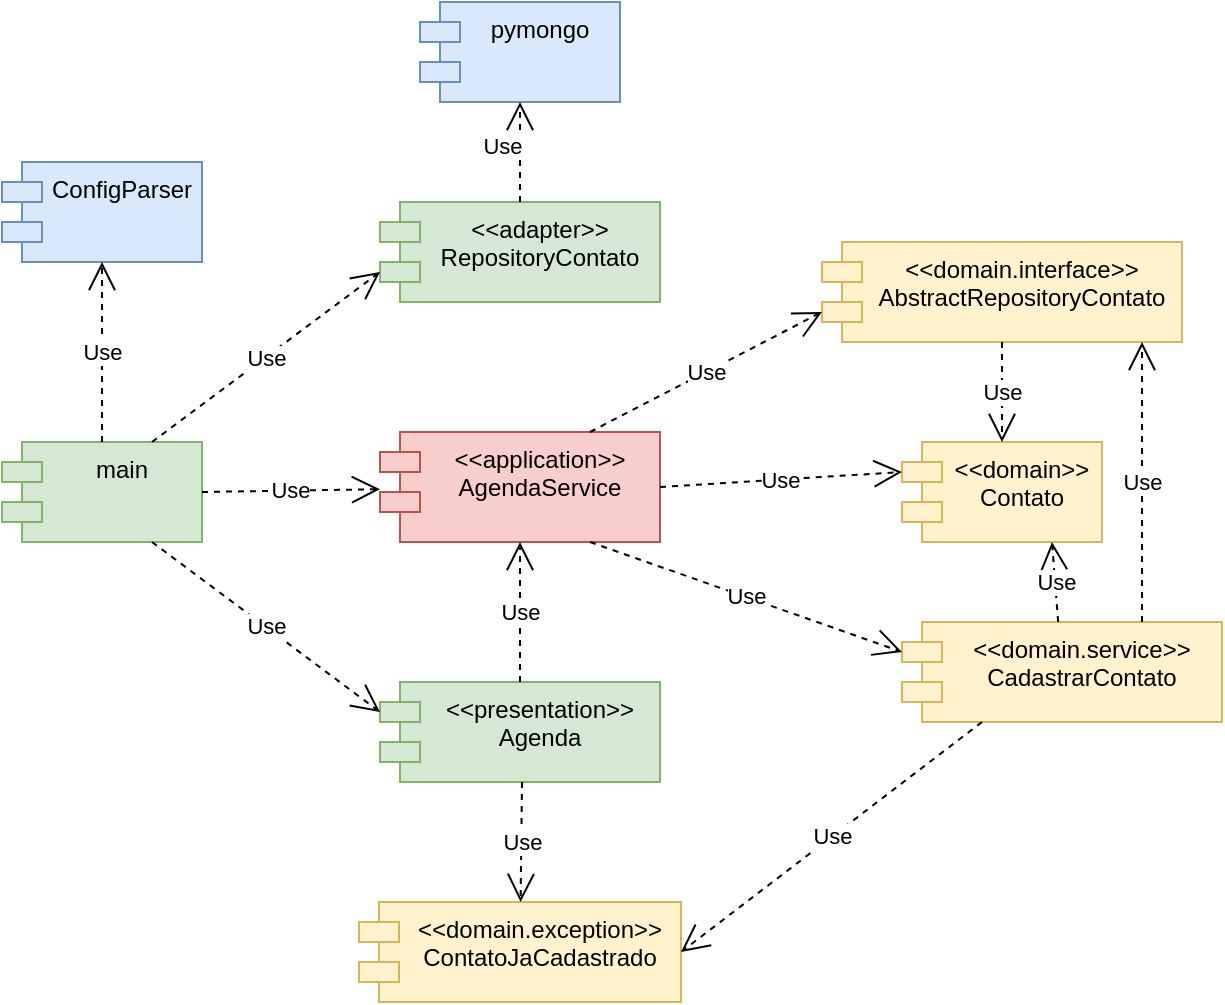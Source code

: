 <mxfile version="13.8.0" type="device" pages="2"><diagram id="pzng6If638fGRbwIrllF" name="Page-1"><mxGraphModel dx="1332" dy="782" grid="1" gridSize="10" guides="1" tooltips="1" connect="1" arrows="1" fold="1" page="1" pageScale="1" pageWidth="850" pageHeight="1100" math="0" shadow="0"><root><mxCell id="0"/><mxCell id="1" parent="0"/><mxCell id="9tMdB30889EsqUfrvv9o-1" value="main" style="shape=module;align=left;spacingLeft=20;align=center;verticalAlign=top;fillColor=#d5e8d4;strokeColor=#82b366;" parent="1" vertex="1"><mxGeometry x="80" y="230" width="100" height="50" as="geometry"/></mxCell><mxCell id="9tMdB30889EsqUfrvv9o-2" value="Use" style="endArrow=open;endSize=12;dashed=1;html=1;exitX=1;exitY=0.5;exitDx=0;exitDy=0;" parent="1" source="9tMdB30889EsqUfrvv9o-1" target="9tMdB30889EsqUfrvv9o-3" edge="1"><mxGeometry width="160" relative="1" as="geometry"><mxPoint x="340" y="400" as="sourcePoint"/><mxPoint x="500" y="400" as="targetPoint"/></mxGeometry></mxCell><mxCell id="9tMdB30889EsqUfrvv9o-3" value="&lt;&lt;application&gt;&gt;&#10;AgendaService" style="shape=module;align=left;spacingLeft=20;align=center;verticalAlign=top;fillColor=#f8cecc;strokeColor=#b85450;" parent="1" vertex="1"><mxGeometry x="269" y="225" width="140" height="55" as="geometry"/></mxCell><mxCell id="9tMdB30889EsqUfrvv9o-4" value="&lt;&lt;adapter&gt;&gt;&#10;RepositoryContato" style="shape=module;align=left;spacingLeft=20;align=center;verticalAlign=top;fillColor=#d5e8d4;strokeColor=#82b366;" parent="1" vertex="1"><mxGeometry x="269" y="110" width="140" height="50" as="geometry"/></mxCell><mxCell id="9tMdB30889EsqUfrvv9o-5" value="&lt;&lt;presentation&gt;&gt;&#10;Agenda" style="shape=module;align=left;spacingLeft=20;align=center;verticalAlign=top;fillColor=#d5e8d4;strokeColor=#82b366;" parent="1" vertex="1"><mxGeometry x="269" y="350" width="140" height="50" as="geometry"/></mxCell><mxCell id="9tMdB30889EsqUfrvv9o-6" value="Use" style="endArrow=open;endSize=12;dashed=1;html=1;exitX=0.75;exitY=0;exitDx=0;exitDy=0;entryX=0;entryY=0;entryDx=0;entryDy=35;entryPerimeter=0;" parent="1" source="9tMdB30889EsqUfrvv9o-1" target="9tMdB30889EsqUfrvv9o-4" edge="1"><mxGeometry width="160" relative="1" as="geometry"><mxPoint x="190" y="265" as="sourcePoint"/><mxPoint x="279" y="263.601" as="targetPoint"/></mxGeometry></mxCell><mxCell id="9tMdB30889EsqUfrvv9o-7" value="Use" style="endArrow=open;endSize=12;dashed=1;html=1;exitX=0.75;exitY=1;exitDx=0;exitDy=0;entryX=0;entryY=0;entryDx=0;entryDy=15;entryPerimeter=0;" parent="1" source="9tMdB30889EsqUfrvv9o-1" target="9tMdB30889EsqUfrvv9o-5" edge="1"><mxGeometry width="160" relative="1" as="geometry"><mxPoint x="200" y="275" as="sourcePoint"/><mxPoint x="289" y="273.601" as="targetPoint"/></mxGeometry></mxCell><mxCell id="9tMdB30889EsqUfrvv9o-8" value="Use" style="endArrow=open;endSize=12;dashed=1;html=1;exitX=0.5;exitY=0;exitDx=0;exitDy=0;entryX=0.5;entryY=1;entryDx=0;entryDy=0;" parent="1" source="9tMdB30889EsqUfrvv9o-5" target="9tMdB30889EsqUfrvv9o-3" edge="1"><mxGeometry width="160" relative="1" as="geometry"><mxPoint x="165" y="290" as="sourcePoint"/><mxPoint x="279" y="375" as="targetPoint"/></mxGeometry></mxCell><mxCell id="9tMdB30889EsqUfrvv9o-9" value="&lt;&lt;domain.exception&gt;&gt;&#10;ContatoJaCadastrado" style="shape=module;align=left;spacingLeft=20;align=center;verticalAlign=top;fillColor=#fff2cc;strokeColor=#d6b656;" parent="1" vertex="1"><mxGeometry x="258.5" y="460" width="161" height="50" as="geometry"/></mxCell><mxCell id="9tMdB30889EsqUfrvv9o-10" value="Use" style="endArrow=open;endSize=12;dashed=1;html=1;" parent="1" target="9tMdB30889EsqUfrvv9o-9" edge="1"><mxGeometry width="160" relative="1" as="geometry"><mxPoint x="340" y="400" as="sourcePoint"/><mxPoint x="500" y="400" as="targetPoint"/></mxGeometry></mxCell><mxCell id="9tMdB30889EsqUfrvv9o-11" value="&lt;&lt;domain&gt;&gt;&#10;Contato" style="shape=module;align=left;spacingLeft=20;align=center;verticalAlign=top;fillColor=#fff2cc;strokeColor=#d6b656;" parent="1" vertex="1"><mxGeometry x="530" y="230" width="100" height="50" as="geometry"/></mxCell><mxCell id="9tMdB30889EsqUfrvv9o-12" value="&lt;&lt;domain.interface&gt;&gt;&#10;AbstractRepositoryContato" style="shape=module;align=left;spacingLeft=20;align=center;verticalAlign=top;fillColor=#fff2cc;strokeColor=#d6b656;" parent="1" vertex="1"><mxGeometry x="490" y="130" width="180" height="50" as="geometry"/></mxCell><mxCell id="9tMdB30889EsqUfrvv9o-14" value="&lt;&lt;domain.service&gt;&gt;&#10;CadastrarContato" style="shape=module;align=left;spacingLeft=20;align=center;verticalAlign=top;fillColor=#fff2cc;strokeColor=#d6b656;" parent="1" vertex="1"><mxGeometry x="530" y="320" width="160" height="50" as="geometry"/></mxCell><mxCell id="9tMdB30889EsqUfrvv9o-15" value="Use" style="endArrow=open;endSize=12;dashed=1;html=1;exitX=1;exitY=0.5;exitDx=0;exitDy=0;entryX=0;entryY=0;entryDx=0;entryDy=15;entryPerimeter=0;" parent="1" source="9tMdB30889EsqUfrvv9o-3" target="9tMdB30889EsqUfrvv9o-11" edge="1"><mxGeometry width="160" relative="1" as="geometry"><mxPoint x="349" y="360" as="sourcePoint"/><mxPoint x="349" y="290" as="targetPoint"/></mxGeometry></mxCell><mxCell id="9tMdB30889EsqUfrvv9o-16" value="Use" style="endArrow=open;endSize=12;dashed=1;html=1;exitX=0.75;exitY=0;exitDx=0;exitDy=0;entryX=0;entryY=0;entryDx=0;entryDy=35;entryPerimeter=0;" parent="1" source="9tMdB30889EsqUfrvv9o-3" target="9tMdB30889EsqUfrvv9o-12" edge="1"><mxGeometry width="160" relative="1" as="geometry"><mxPoint x="419" y="262.5" as="sourcePoint"/><mxPoint x="540" y="255" as="targetPoint"/></mxGeometry></mxCell><mxCell id="9tMdB30889EsqUfrvv9o-17" value="Use" style="endArrow=open;endSize=12;dashed=1;html=1;exitX=0.75;exitY=1;exitDx=0;exitDy=0;entryX=0;entryY=0;entryDx=0;entryDy=15;entryPerimeter=0;" parent="1" source="9tMdB30889EsqUfrvv9o-3" target="9tMdB30889EsqUfrvv9o-14" edge="1"><mxGeometry width="160" relative="1" as="geometry"><mxPoint x="384" y="235" as="sourcePoint"/><mxPoint x="500" y="185" as="targetPoint"/></mxGeometry></mxCell><mxCell id="9tMdB30889EsqUfrvv9o-18" value="Use" style="endArrow=open;endSize=12;dashed=1;html=1;exitX=0.5;exitY=1;exitDx=0;exitDy=0;entryX=0.5;entryY=0;entryDx=0;entryDy=0;" parent="1" source="9tMdB30889EsqUfrvv9o-12" target="9tMdB30889EsqUfrvv9o-11" edge="1"><mxGeometry width="160" relative="1" as="geometry"><mxPoint x="340" y="400" as="sourcePoint"/><mxPoint x="500" y="400" as="targetPoint"/></mxGeometry></mxCell><mxCell id="9tMdB30889EsqUfrvv9o-19" value="Use" style="endArrow=open;endSize=12;dashed=1;html=1;entryX=1;entryY=0.5;entryDx=0;entryDy=0;exitX=0.25;exitY=1;exitDx=0;exitDy=0;" parent="1" source="9tMdB30889EsqUfrvv9o-14" target="9tMdB30889EsqUfrvv9o-9" edge="1"><mxGeometry width="160" relative="1" as="geometry"><mxPoint x="340" y="400" as="sourcePoint"/><mxPoint x="500" y="400" as="targetPoint"/></mxGeometry></mxCell><mxCell id="9tMdB30889EsqUfrvv9o-20" value="Use" style="endArrow=open;endSize=12;dashed=1;html=1;entryX=0.75;entryY=1;entryDx=0;entryDy=0;" parent="1" source="9tMdB30889EsqUfrvv9o-14" target="9tMdB30889EsqUfrvv9o-11" edge="1"><mxGeometry width="160" relative="1" as="geometry"><mxPoint x="394" y="245" as="sourcePoint"/><mxPoint x="510" y="195" as="targetPoint"/></mxGeometry></mxCell><mxCell id="9tMdB30889EsqUfrvv9o-21" value="Use" style="endArrow=open;endSize=12;dashed=1;html=1;exitX=0.75;exitY=0;exitDx=0;exitDy=0;" parent="1" source="9tMdB30889EsqUfrvv9o-14" edge="1"><mxGeometry width="160" relative="1" as="geometry"><mxPoint x="404" y="255" as="sourcePoint"/><mxPoint x="650" y="180" as="targetPoint"/></mxGeometry></mxCell><mxCell id="9tMdB30889EsqUfrvv9o-22" value="pymongo" style="shape=module;align=left;spacingLeft=20;align=center;verticalAlign=top;fillColor=#dae8fc;strokeColor=#6c8ebf;" parent="1" vertex="1"><mxGeometry x="289" y="10" width="100" height="50" as="geometry"/></mxCell><mxCell id="9tMdB30889EsqUfrvv9o-23" value="Use" style="endArrow=open;endSize=12;dashed=1;html=1;exitX=0.5;exitY=0;exitDx=0;exitDy=0;" parent="1" source="9tMdB30889EsqUfrvv9o-4" target="9tMdB30889EsqUfrvv9o-22" edge="1"><mxGeometry x="0.143" y="9" width="160" relative="1" as="geometry"><mxPoint x="349" y="360" as="sourcePoint"/><mxPoint x="349" y="290" as="targetPoint"/><mxPoint as="offset"/></mxGeometry></mxCell><mxCell id="fuwSn80P-Hx4VL0eKb6q-1" value="ConfigParser" style="shape=module;align=left;spacingLeft=20;align=center;verticalAlign=top;fillColor=#dae8fc;strokeColor=#6c8ebf;" vertex="1" parent="1"><mxGeometry x="80" y="90" width="100" height="50" as="geometry"/></mxCell><mxCell id="fuwSn80P-Hx4VL0eKb6q-2" value="Use" style="endArrow=open;endSize=12;dashed=1;html=1;exitX=0.5;exitY=0;exitDx=0;exitDy=0;entryX=0.5;entryY=1;entryDx=0;entryDy=0;" edge="1" parent="1" source="9tMdB30889EsqUfrvv9o-1" target="fuwSn80P-Hx4VL0eKb6q-1"><mxGeometry width="160" relative="1" as="geometry"><mxPoint x="165" y="240" as="sourcePoint"/><mxPoint x="279" y="155" as="targetPoint"/></mxGeometry></mxCell></root></mxGraphModel></diagram><diagram id="WjP2jx6Vnl0UPHklqBd3" name="Page-2"><mxGraphModel dx="1332" dy="782" grid="1" gridSize="10" guides="1" tooltips="1" connect="1" arrows="1" fold="1" page="1" pageScale="1" pageWidth="850" pageHeight="1100" math="0" shadow="0"><root><mxCell id="0r0RdgSg1f6T21gxvRlK-0"/><mxCell id="0r0RdgSg1f6T21gxvRlK-1" parent="0r0RdgSg1f6T21gxvRlK-0"/><mxCell id="BDR-kdDvLhVVhMl6xcGC-0" value="app" style="shape=module;align=left;spacingLeft=20;align=center;verticalAlign=top;fillColor=#d5e8d4;strokeColor=#82b366;" vertex="1" parent="0r0RdgSg1f6T21gxvRlK-1"><mxGeometry x="30" y="240" width="100" height="50" as="geometry"/></mxCell><mxCell id="BDR-kdDvLhVVhMl6xcGC-1" value="Use" style="endArrow=open;endSize=12;dashed=1;html=1;exitX=1;exitY=0.5;exitDx=0;exitDy=0;" edge="1" parent="0r0RdgSg1f6T21gxvRlK-1" source="BDR-kdDvLhVVhMl6xcGC-0" target="BDR-kdDvLhVVhMl6xcGC-2"><mxGeometry width="160" relative="1" as="geometry"><mxPoint x="340" y="400" as="sourcePoint"/><mxPoint x="500" y="400" as="targetPoint"/></mxGeometry></mxCell><mxCell id="BDR-kdDvLhVVhMl6xcGC-2" value="&lt;&lt;application&gt;&gt;&#10;AgendaService" style="shape=module;align=left;spacingLeft=20;align=center;verticalAlign=top;fillColor=#f8cecc;strokeColor=#b85450;" vertex="1" parent="0r0RdgSg1f6T21gxvRlK-1"><mxGeometry x="269" y="225" width="140" height="55" as="geometry"/></mxCell><mxCell id="BDR-kdDvLhVVhMl6xcGC-3" value="&lt;&lt;adapter&gt;&gt;&#10;RepositoryContato" style="shape=module;align=left;spacingLeft=20;align=center;verticalAlign=top;fillColor=#d5e8d4;strokeColor=#82b366;" vertex="1" parent="0r0RdgSg1f6T21gxvRlK-1"><mxGeometry x="40" y="560" width="140" height="50" as="geometry"/></mxCell><mxCell id="BDR-kdDvLhVVhMl6xcGC-4" value="&lt;&lt;presentation&gt;&gt;&#10;AgendaController" style="shape=module;align=left;spacingLeft=20;align=center;verticalAlign=top;fillColor=#d5e8d4;strokeColor=#82b366;" vertex="1" parent="0r0RdgSg1f6T21gxvRlK-1"><mxGeometry x="269" y="350" width="140" height="50" as="geometry"/></mxCell><mxCell id="BDR-kdDvLhVVhMl6xcGC-7" value="Use" style="endArrow=open;endSize=12;dashed=1;html=1;exitX=0.5;exitY=0;exitDx=0;exitDy=0;entryX=0.5;entryY=1;entryDx=0;entryDy=0;" edge="1" parent="0r0RdgSg1f6T21gxvRlK-1" source="BDR-kdDvLhVVhMl6xcGC-4" target="BDR-kdDvLhVVhMl6xcGC-2"><mxGeometry width="160" relative="1" as="geometry"><mxPoint x="165" y="290" as="sourcePoint"/><mxPoint x="279" y="375" as="targetPoint"/></mxGeometry></mxCell><mxCell id="BDR-kdDvLhVVhMl6xcGC-8" value="&lt;&lt;domain.exception&gt;&gt;&#10;ContatoJaCadastrado" style="shape=module;align=left;spacingLeft=20;align=center;verticalAlign=top;fillColor=#fff2cc;strokeColor=#d6b656;" vertex="1" parent="0r0RdgSg1f6T21gxvRlK-1"><mxGeometry x="258.5" y="460" width="161" height="50" as="geometry"/></mxCell><mxCell id="BDR-kdDvLhVVhMl6xcGC-9" value="Use" style="endArrow=open;endSize=12;dashed=1;html=1;" edge="1" parent="0r0RdgSg1f6T21gxvRlK-1" target="BDR-kdDvLhVVhMl6xcGC-8"><mxGeometry width="160" relative="1" as="geometry"><mxPoint x="340" y="400" as="sourcePoint"/><mxPoint x="500" y="400" as="targetPoint"/></mxGeometry></mxCell><mxCell id="BDR-kdDvLhVVhMl6xcGC-10" value="&lt;&lt;domain&gt;&gt;&#10;Contato" style="shape=module;align=left;spacingLeft=20;align=center;verticalAlign=top;fillColor=#fff2cc;strokeColor=#d6b656;" vertex="1" parent="0r0RdgSg1f6T21gxvRlK-1"><mxGeometry x="530" y="230" width="100" height="50" as="geometry"/></mxCell><mxCell id="BDR-kdDvLhVVhMl6xcGC-11" value="&lt;&lt;domain.interface&gt;&gt;&#10;AbstractRepositoryContato" style="shape=module;align=left;spacingLeft=20;align=center;verticalAlign=top;fillColor=#fff2cc;strokeColor=#d6b656;" vertex="1" parent="0r0RdgSg1f6T21gxvRlK-1"><mxGeometry x="490" y="130" width="180" height="50" as="geometry"/></mxCell><mxCell id="BDR-kdDvLhVVhMl6xcGC-12" value="&lt;&lt;domain.service&gt;&gt;&#10;CadastrarContato" style="shape=module;align=left;spacingLeft=20;align=center;verticalAlign=top;fillColor=#fff2cc;strokeColor=#d6b656;" vertex="1" parent="0r0RdgSg1f6T21gxvRlK-1"><mxGeometry x="530" y="320" width="160" height="50" as="geometry"/></mxCell><mxCell id="BDR-kdDvLhVVhMl6xcGC-13" value="Use" style="endArrow=open;endSize=12;dashed=1;html=1;exitX=1;exitY=0.5;exitDx=0;exitDy=0;entryX=0;entryY=0;entryDx=0;entryDy=15;entryPerimeter=0;" edge="1" parent="0r0RdgSg1f6T21gxvRlK-1" source="BDR-kdDvLhVVhMl6xcGC-2" target="BDR-kdDvLhVVhMl6xcGC-10"><mxGeometry width="160" relative="1" as="geometry"><mxPoint x="349" y="360" as="sourcePoint"/><mxPoint x="349" y="290" as="targetPoint"/></mxGeometry></mxCell><mxCell id="BDR-kdDvLhVVhMl6xcGC-14" value="Use" style="endArrow=open;endSize=12;dashed=1;html=1;exitX=0.75;exitY=0;exitDx=0;exitDy=0;entryX=0;entryY=0;entryDx=0;entryDy=35;entryPerimeter=0;" edge="1" parent="0r0RdgSg1f6T21gxvRlK-1" source="BDR-kdDvLhVVhMl6xcGC-2" target="BDR-kdDvLhVVhMl6xcGC-11"><mxGeometry width="160" relative="1" as="geometry"><mxPoint x="419" y="262.5" as="sourcePoint"/><mxPoint x="540" y="255" as="targetPoint"/></mxGeometry></mxCell><mxCell id="BDR-kdDvLhVVhMl6xcGC-15" value="Use" style="endArrow=open;endSize=12;dashed=1;html=1;exitX=0.75;exitY=1;exitDx=0;exitDy=0;entryX=0;entryY=0;entryDx=0;entryDy=15;entryPerimeter=0;" edge="1" parent="0r0RdgSg1f6T21gxvRlK-1" source="BDR-kdDvLhVVhMl6xcGC-2" target="BDR-kdDvLhVVhMl6xcGC-12"><mxGeometry width="160" relative="1" as="geometry"><mxPoint x="384" y="235" as="sourcePoint"/><mxPoint x="500" y="185" as="targetPoint"/></mxGeometry></mxCell><mxCell id="BDR-kdDvLhVVhMl6xcGC-16" value="Use" style="endArrow=open;endSize=12;dashed=1;html=1;exitX=0.5;exitY=1;exitDx=0;exitDy=0;entryX=0.5;entryY=0;entryDx=0;entryDy=0;" edge="1" parent="0r0RdgSg1f6T21gxvRlK-1" source="BDR-kdDvLhVVhMl6xcGC-11" target="BDR-kdDvLhVVhMl6xcGC-10"><mxGeometry width="160" relative="1" as="geometry"><mxPoint x="340" y="400" as="sourcePoint"/><mxPoint x="500" y="400" as="targetPoint"/></mxGeometry></mxCell><mxCell id="BDR-kdDvLhVVhMl6xcGC-17" value="Use" style="endArrow=open;endSize=12;dashed=1;html=1;entryX=1;entryY=0.5;entryDx=0;entryDy=0;exitX=0.25;exitY=1;exitDx=0;exitDy=0;" edge="1" parent="0r0RdgSg1f6T21gxvRlK-1" source="BDR-kdDvLhVVhMl6xcGC-12" target="BDR-kdDvLhVVhMl6xcGC-8"><mxGeometry width="160" relative="1" as="geometry"><mxPoint x="340" y="400" as="sourcePoint"/><mxPoint x="500" y="400" as="targetPoint"/></mxGeometry></mxCell><mxCell id="BDR-kdDvLhVVhMl6xcGC-18" value="Use" style="endArrow=open;endSize=12;dashed=1;html=1;entryX=0.75;entryY=1;entryDx=0;entryDy=0;" edge="1" parent="0r0RdgSg1f6T21gxvRlK-1" source="BDR-kdDvLhVVhMl6xcGC-12" target="BDR-kdDvLhVVhMl6xcGC-10"><mxGeometry width="160" relative="1" as="geometry"><mxPoint x="394" y="245" as="sourcePoint"/><mxPoint x="510" y="195" as="targetPoint"/></mxGeometry></mxCell><mxCell id="BDR-kdDvLhVVhMl6xcGC-19" value="Use" style="endArrow=open;endSize=12;dashed=1;html=1;exitX=0.75;exitY=0;exitDx=0;exitDy=0;" edge="1" parent="0r0RdgSg1f6T21gxvRlK-1" source="BDR-kdDvLhVVhMl6xcGC-12"><mxGeometry width="160" relative="1" as="geometry"><mxPoint x="404" y="255" as="sourcePoint"/><mxPoint x="650" y="180" as="targetPoint"/></mxGeometry></mxCell><mxCell id="BDR-kdDvLhVVhMl6xcGC-20" value="pymongo" style="shape=module;align=left;spacingLeft=20;align=center;verticalAlign=top;fillColor=#dae8fc;strokeColor=#6c8ebf;" vertex="1" parent="0r0RdgSg1f6T21gxvRlK-1"><mxGeometry x="258.5" y="550" width="100" height="50" as="geometry"/></mxCell><mxCell id="BDR-kdDvLhVVhMl6xcGC-21" value="Use" style="endArrow=open;endSize=12;dashed=1;html=1;exitX=1;exitY=0.25;exitDx=0;exitDy=0;" edge="1" parent="0r0RdgSg1f6T21gxvRlK-1" source="BDR-kdDvLhVVhMl6xcGC-3" target="BDR-kdDvLhVVhMl6xcGC-20"><mxGeometry x="0.143" y="9" width="160" relative="1" as="geometry"><mxPoint x="240" y="910" as="sourcePoint"/><mxPoint x="240" y="840" as="targetPoint"/><mxPoint as="offset"/></mxGeometry></mxCell><mxCell id="h99kb3A7MfIfAy_IupLw-0" value="Flask" style="shape=module;align=left;spacingLeft=20;align=center;verticalAlign=top;fillColor=#dae8fc;strokeColor=#6c8ebf;" vertex="1" parent="0r0RdgSg1f6T21gxvRlK-1"><mxGeometry x="100" y="350" width="100" height="50" as="geometry"/></mxCell><mxCell id="h99kb3A7MfIfAy_IupLw-1" value="Use" style="endArrow=open;endSize=12;dashed=1;html=1;exitX=1;exitY=1;exitDx=0;exitDy=0;entryX=0.5;entryY=0;entryDx=0;entryDy=0;" edge="1" parent="0r0RdgSg1f6T21gxvRlK-1" source="BDR-kdDvLhVVhMl6xcGC-0" target="h99kb3A7MfIfAy_IupLw-0"><mxGeometry width="160" relative="1" as="geometry"><mxPoint x="165" y="290" as="sourcePoint"/><mxPoint x="279" y="375" as="targetPoint"/></mxGeometry></mxCell><mxCell id="h99kb3A7MfIfAy_IupLw-2" value="Use" style="endArrow=open;endSize=12;dashed=1;html=1;exitX=0;exitY=0;exitDx=0;exitDy=15;entryX=1;entryY=0.5;entryDx=0;entryDy=0;exitPerimeter=0;" edge="1" parent="0r0RdgSg1f6T21gxvRlK-1" source="BDR-kdDvLhVVhMl6xcGC-4" target="h99kb3A7MfIfAy_IupLw-0"><mxGeometry width="160" relative="1" as="geometry"><mxPoint x="165" y="290" as="sourcePoint"/><mxPoint x="279" y="375" as="targetPoint"/></mxGeometry></mxCell><mxCell id="NMFYnjsn-S73bbJuDM07-0" value="ConfigParser" style="shape=module;align=left;spacingLeft=20;align=center;verticalAlign=top;fillColor=#dae8fc;strokeColor=#6c8ebf;" vertex="1" parent="0r0RdgSg1f6T21gxvRlK-1"><mxGeometry x="30" y="110" width="100" height="50" as="geometry"/></mxCell><mxCell id="NMFYnjsn-S73bbJuDM07-1" value="Use" style="endArrow=open;endSize=12;dashed=1;html=1;exitX=0.5;exitY=0;exitDx=0;exitDy=0;entryX=0.5;entryY=1;entryDx=0;entryDy=0;" edge="1" parent="0r0RdgSg1f6T21gxvRlK-1" target="NMFYnjsn-S73bbJuDM07-0" source="BDR-kdDvLhVVhMl6xcGC-0"><mxGeometry width="160" relative="1" as="geometry"><mxPoint x="130" y="230" as="sourcePoint"/><mxPoint x="279" y="155" as="targetPoint"/></mxGeometry></mxCell><mxCell id="NMFYnjsn-S73bbJuDM07-2" value="common" style="shape=module;align=left;spacingLeft=20;align=center;verticalAlign=top;fillColor=#d5e8d4;strokeColor=#82b366;" vertex="1" parent="0r0RdgSg1f6T21gxvRlK-1"><mxGeometry x="30" y="440" width="100" height="50" as="geometry"/></mxCell><mxCell id="NMFYnjsn-S73bbJuDM07-3" value="Use" style="endArrow=open;endSize=12;dashed=1;html=1;exitX=0.25;exitY=1;exitDx=0;exitDy=0;entryX=0.25;entryY=0;entryDx=0;entryDy=0;" edge="1" parent="0r0RdgSg1f6T21gxvRlK-1" source="BDR-kdDvLhVVhMl6xcGC-0" target="NMFYnjsn-S73bbJuDM07-2"><mxGeometry width="160" relative="1" as="geometry"><mxPoint x="140" y="290" as="sourcePoint"/><mxPoint x="140" y="370" as="targetPoint"/></mxGeometry></mxCell><mxCell id="NMFYnjsn-S73bbJuDM07-4" value="Use" style="endArrow=open;endSize=12;dashed=1;html=1;exitX=0.25;exitY=1;exitDx=0;exitDy=0;entryX=1;entryY=0.5;entryDx=0;entryDy=0;" edge="1" parent="0r0RdgSg1f6T21gxvRlK-1" source="BDR-kdDvLhVVhMl6xcGC-4" target="NMFYnjsn-S73bbJuDM07-2"><mxGeometry width="160" relative="1" as="geometry"><mxPoint x="150" y="300" as="sourcePoint"/><mxPoint x="150" y="380" as="targetPoint"/></mxGeometry></mxCell><mxCell id="NMFYnjsn-S73bbJuDM07-5" value="Use" style="endArrow=open;endSize=12;dashed=1;html=1;exitX=1;exitY=0.5;exitDx=0;exitDy=0;entryX=0;entryY=0;entryDx=10;entryDy=0;entryPerimeter=0;" edge="1" parent="0r0RdgSg1f6T21gxvRlK-1" source="BDR-kdDvLhVVhMl6xcGC-0" target="BDR-kdDvLhVVhMl6xcGC-4"><mxGeometry width="160" relative="1" as="geometry"><mxPoint x="140" y="300" as="sourcePoint"/><mxPoint x="160" y="360" as="targetPoint"/></mxGeometry></mxCell><mxCell id="NMFYnjsn-S73bbJuDM07-6" value="Use" style="endArrow=open;endSize=12;dashed=1;html=1;exitX=0.75;exitY=1;exitDx=0;exitDy=0;entryX=0.5;entryY=0;entryDx=0;entryDy=0;" edge="1" parent="0r0RdgSg1f6T21gxvRlK-1" source="NMFYnjsn-S73bbJuDM07-2" target="BDR-kdDvLhVVhMl6xcGC-3"><mxGeometry width="160" relative="1" as="geometry"><mxPoint x="314" y="410" as="sourcePoint"/><mxPoint x="140" y="475" as="targetPoint"/></mxGeometry></mxCell></root></mxGraphModel></diagram></mxfile>